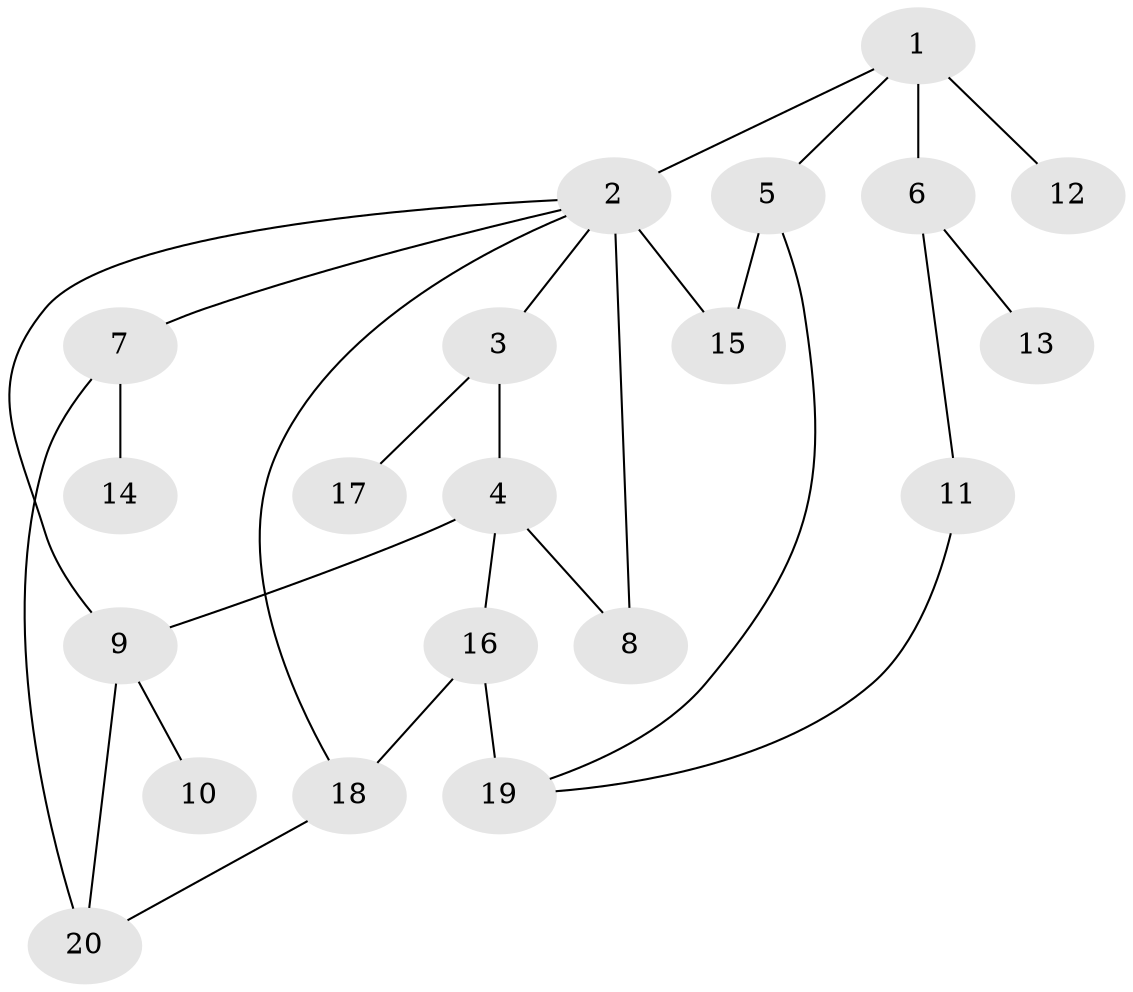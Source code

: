 // original degree distribution, {8: 0.02, 10: 0.02, 4: 0.06, 1: 0.54, 5: 0.02, 7: 0.04, 3: 0.16, 2: 0.12, 6: 0.02}
// Generated by graph-tools (version 1.1) at 2025/50/03/04/25 22:50:13]
// undirected, 20 vertices, 27 edges
graph export_dot {
  node [color=gray90,style=filled];
  1;
  2;
  3;
  4;
  5;
  6;
  7;
  8;
  9;
  10;
  11;
  12;
  13;
  14;
  15;
  16;
  17;
  18;
  19;
  20;
  1 -- 2 [weight=2.0];
  1 -- 5 [weight=1.0];
  1 -- 6 [weight=4.0];
  1 -- 12 [weight=1.0];
  2 -- 3 [weight=1.0];
  2 -- 7 [weight=1.0];
  2 -- 8 [weight=2.0];
  2 -- 9 [weight=1.0];
  2 -- 15 [weight=1.0];
  2 -- 18 [weight=1.0];
  3 -- 4 [weight=1.0];
  3 -- 17 [weight=1.0];
  4 -- 8 [weight=1.0];
  4 -- 9 [weight=1.0];
  4 -- 16 [weight=1.0];
  5 -- 15 [weight=1.0];
  5 -- 19 [weight=1.0];
  6 -- 11 [weight=1.0];
  6 -- 13 [weight=1.0];
  7 -- 14 [weight=4.0];
  7 -- 20 [weight=1.0];
  9 -- 10 [weight=2.0];
  9 -- 20 [weight=1.0];
  11 -- 19 [weight=1.0];
  16 -- 18 [weight=1.0];
  16 -- 19 [weight=3.0];
  18 -- 20 [weight=1.0];
}
